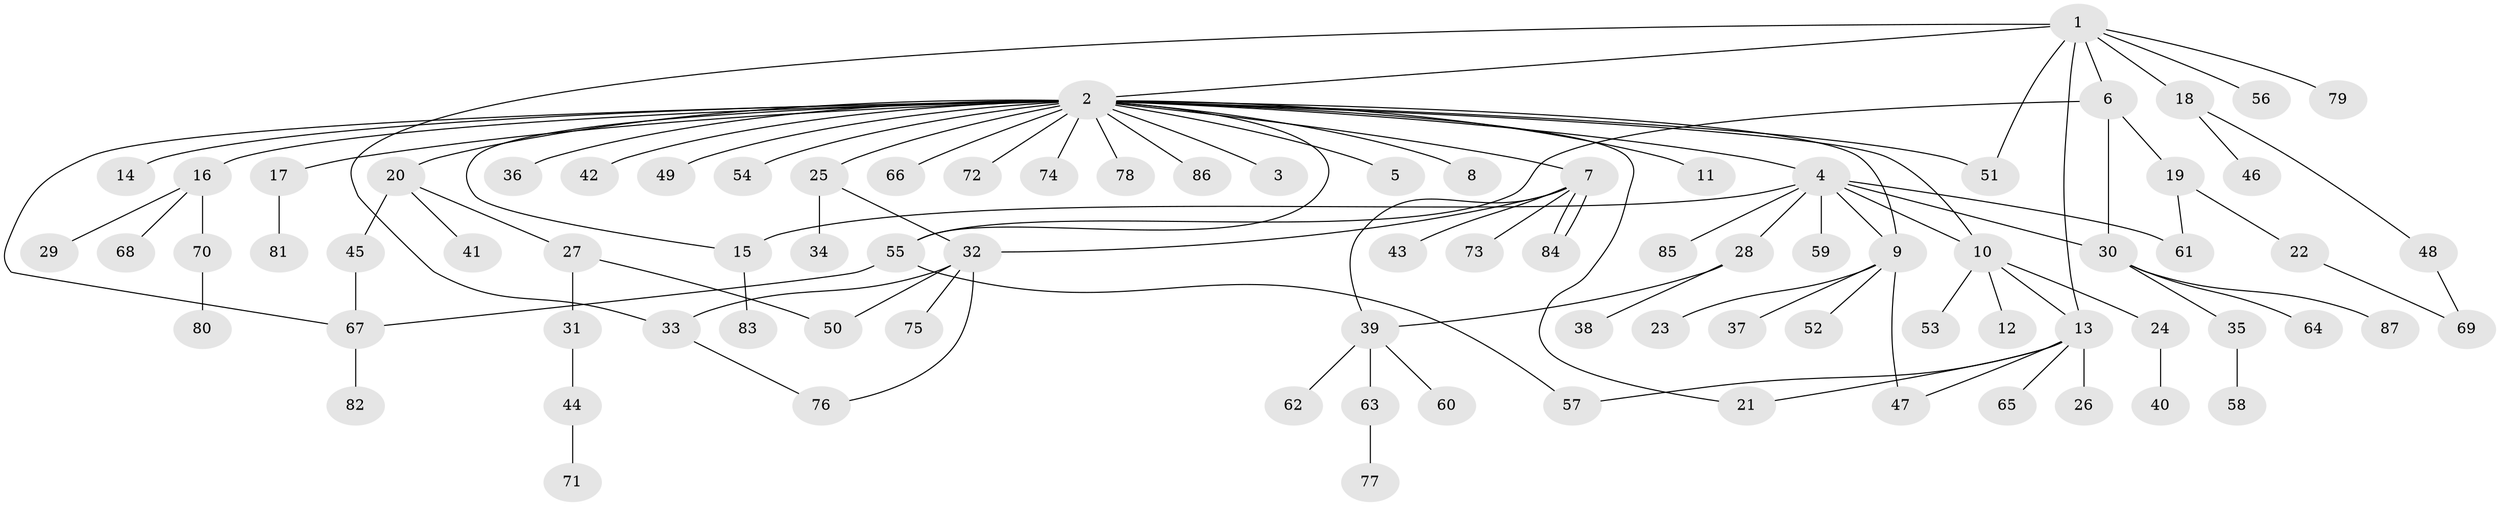 // coarse degree distribution, {3: 0.14285714285714285, 4: 0.14285714285714285, 1: 0.4857142857142857, 5: 0.05714285714285714, 2: 0.11428571428571428, 6: 0.02857142857142857, 22: 0.02857142857142857}
// Generated by graph-tools (version 1.1) at 2025/36/03/04/25 23:36:41]
// undirected, 87 vertices, 106 edges
graph export_dot {
  node [color=gray90,style=filled];
  1;
  2;
  3;
  4;
  5;
  6;
  7;
  8;
  9;
  10;
  11;
  12;
  13;
  14;
  15;
  16;
  17;
  18;
  19;
  20;
  21;
  22;
  23;
  24;
  25;
  26;
  27;
  28;
  29;
  30;
  31;
  32;
  33;
  34;
  35;
  36;
  37;
  38;
  39;
  40;
  41;
  42;
  43;
  44;
  45;
  46;
  47;
  48;
  49;
  50;
  51;
  52;
  53;
  54;
  55;
  56;
  57;
  58;
  59;
  60;
  61;
  62;
  63;
  64;
  65;
  66;
  67;
  68;
  69;
  70;
  71;
  72;
  73;
  74;
  75;
  76;
  77;
  78;
  79;
  80;
  81;
  82;
  83;
  84;
  85;
  86;
  87;
  1 -- 2;
  1 -- 6;
  1 -- 13;
  1 -- 18;
  1 -- 33;
  1 -- 51;
  1 -- 56;
  1 -- 79;
  2 -- 3;
  2 -- 4;
  2 -- 5;
  2 -- 7;
  2 -- 8;
  2 -- 9;
  2 -- 10;
  2 -- 11;
  2 -- 14;
  2 -- 15;
  2 -- 16;
  2 -- 17;
  2 -- 20;
  2 -- 21;
  2 -- 25;
  2 -- 36;
  2 -- 42;
  2 -- 49;
  2 -- 51;
  2 -- 54;
  2 -- 55;
  2 -- 66;
  2 -- 67;
  2 -- 72;
  2 -- 74;
  2 -- 78;
  2 -- 86;
  4 -- 9;
  4 -- 10;
  4 -- 15;
  4 -- 28;
  4 -- 30;
  4 -- 59;
  4 -- 61;
  4 -- 85;
  6 -- 19;
  6 -- 30;
  6 -- 55;
  7 -- 32;
  7 -- 39;
  7 -- 43;
  7 -- 73;
  7 -- 84;
  7 -- 84;
  9 -- 23;
  9 -- 37;
  9 -- 47;
  9 -- 52;
  10 -- 12;
  10 -- 13;
  10 -- 24;
  10 -- 53;
  13 -- 21;
  13 -- 26;
  13 -- 47;
  13 -- 57;
  13 -- 65;
  15 -- 83;
  16 -- 29;
  16 -- 68;
  16 -- 70;
  17 -- 81;
  18 -- 46;
  18 -- 48;
  19 -- 22;
  19 -- 61;
  20 -- 27;
  20 -- 41;
  20 -- 45;
  22 -- 69;
  24 -- 40;
  25 -- 32;
  25 -- 34;
  27 -- 31;
  27 -- 50;
  28 -- 38;
  28 -- 39;
  30 -- 35;
  30 -- 64;
  30 -- 87;
  31 -- 44;
  32 -- 33;
  32 -- 50;
  32 -- 75;
  32 -- 76;
  33 -- 76;
  35 -- 58;
  39 -- 60;
  39 -- 62;
  39 -- 63;
  44 -- 71;
  45 -- 67;
  48 -- 69;
  55 -- 57;
  55 -- 67;
  63 -- 77;
  67 -- 82;
  70 -- 80;
}
